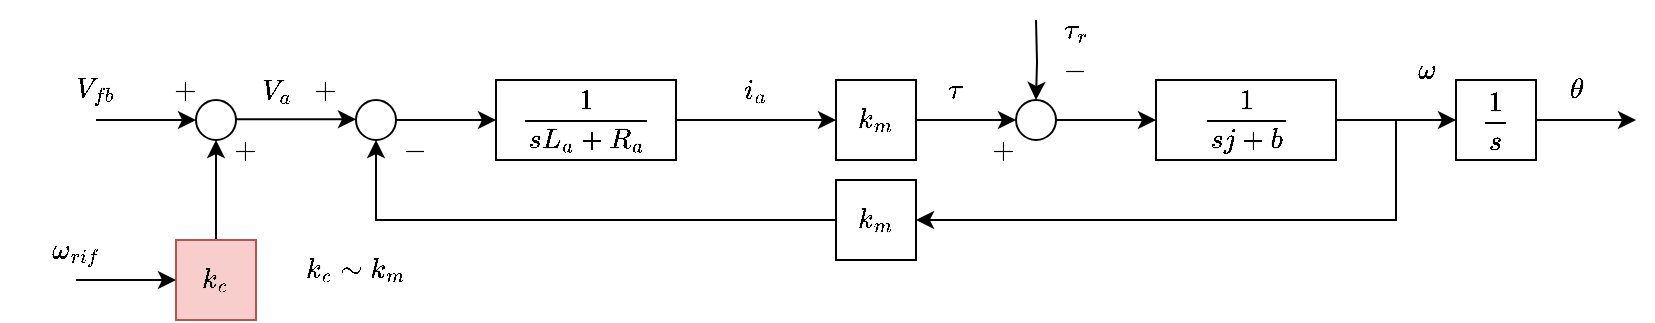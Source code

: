 <mxfile version="24.7.17">
  <diagram name="Pagina-1" id="6QwFEvwdHwrIyTEqvcdR">
    <mxGraphModel dx="1503" dy="391" grid="1" gridSize="10" guides="1" tooltips="1" connect="1" arrows="1" fold="1" page="1" pageScale="1" pageWidth="827" pageHeight="1169" math="1" shadow="0">
      <root>
        <mxCell id="0" />
        <mxCell id="1" parent="0" />
        <mxCell id="B-ncBTkpo3jgwvVLWYy1-9" style="edgeStyle=orthogonalEdgeStyle;rounded=0;orthogonalLoop=1;jettySize=auto;html=1;" parent="1" source="B-ncBTkpo3jgwvVLWYy1-1" target="B-ncBTkpo3jgwvVLWYy1-2" edge="1">
          <mxGeometry relative="1" as="geometry" />
        </mxCell>
        <mxCell id="B-ncBTkpo3jgwvVLWYy1-1" value="\(\dfrac{1}{sL_a+R_a}\)" style="rounded=0;whiteSpace=wrap;html=1;fillColor=none;" parent="1" vertex="1">
          <mxGeometry x="190" y="200" width="90" height="40" as="geometry" />
        </mxCell>
        <mxCell id="B-ncBTkpo3jgwvVLWYy1-10" style="edgeStyle=orthogonalEdgeStyle;rounded=0;orthogonalLoop=1;jettySize=auto;html=1;entryX=0;entryY=0.5;entryDx=0;entryDy=0;" parent="1" source="B-ncBTkpo3jgwvVLWYy1-2" target="B-ncBTkpo3jgwvVLWYy1-3" edge="1">
          <mxGeometry relative="1" as="geometry" />
        </mxCell>
        <mxCell id="B-ncBTkpo3jgwvVLWYy1-2" value="\(k_m\)" style="rounded=0;whiteSpace=wrap;html=1;fillColor=none;" parent="1" vertex="1">
          <mxGeometry x="360" y="200" width="40" height="40" as="geometry" />
        </mxCell>
        <mxCell id="B-ncBTkpo3jgwvVLWYy1-11" style="edgeStyle=orthogonalEdgeStyle;rounded=0;orthogonalLoop=1;jettySize=auto;html=1;entryX=0;entryY=0.5;entryDx=0;entryDy=0;" parent="1" source="B-ncBTkpo3jgwvVLWYy1-3" target="B-ncBTkpo3jgwvVLWYy1-4" edge="1">
          <mxGeometry relative="1" as="geometry" />
        </mxCell>
        <mxCell id="B-ncBTkpo3jgwvVLWYy1-3" value="" style="ellipse;whiteSpace=wrap;html=1;aspect=fixed;fillColor=none;" parent="1" vertex="1">
          <mxGeometry x="450" y="210" width="20" height="20" as="geometry" />
        </mxCell>
        <mxCell id="B-ncBTkpo3jgwvVLWYy1-12" style="edgeStyle=orthogonalEdgeStyle;rounded=0;orthogonalLoop=1;jettySize=auto;html=1;entryX=0;entryY=0.5;entryDx=0;entryDy=0;" parent="1" source="B-ncBTkpo3jgwvVLWYy1-4" target="B-ncBTkpo3jgwvVLWYy1-7" edge="1">
          <mxGeometry relative="1" as="geometry" />
        </mxCell>
        <mxCell id="B-ncBTkpo3jgwvVLWYy1-4" value="\(\dfrac{1}{sj+b}\)" style="rounded=0;whiteSpace=wrap;html=1;fillColor=none;" parent="1" vertex="1">
          <mxGeometry x="520" y="200" width="90" height="40" as="geometry" />
        </mxCell>
        <mxCell id="B-ncBTkpo3jgwvVLWYy1-16" style="edgeStyle=orthogonalEdgeStyle;rounded=0;orthogonalLoop=1;jettySize=auto;html=1;entryX=0.5;entryY=1;entryDx=0;entryDy=0;" parent="1" source="B-ncBTkpo3jgwvVLWYy1-5" target="B-ncBTkpo3jgwvVLWYy1-6" edge="1">
          <mxGeometry relative="1" as="geometry" />
        </mxCell>
        <mxCell id="B-ncBTkpo3jgwvVLWYy1-5" value="\(k_m\)" style="rounded=0;whiteSpace=wrap;html=1;fillColor=none;" parent="1" vertex="1">
          <mxGeometry x="360" y="250" width="40" height="40" as="geometry" />
        </mxCell>
        <mxCell id="B-ncBTkpo3jgwvVLWYy1-8" style="edgeStyle=orthogonalEdgeStyle;rounded=0;orthogonalLoop=1;jettySize=auto;html=1;" parent="1" source="B-ncBTkpo3jgwvVLWYy1-6" target="B-ncBTkpo3jgwvVLWYy1-1" edge="1">
          <mxGeometry relative="1" as="geometry" />
        </mxCell>
        <mxCell id="B-ncBTkpo3jgwvVLWYy1-6" value="" style="ellipse;whiteSpace=wrap;html=1;aspect=fixed;fillColor=none;" parent="1" vertex="1">
          <mxGeometry x="120" y="210" width="20" height="20" as="geometry" />
        </mxCell>
        <mxCell id="B-ncBTkpo3jgwvVLWYy1-13" style="edgeStyle=orthogonalEdgeStyle;rounded=0;orthogonalLoop=1;jettySize=auto;html=1;" parent="1" source="B-ncBTkpo3jgwvVLWYy1-7" edge="1">
          <mxGeometry relative="1" as="geometry">
            <mxPoint x="760.0" y="220" as="targetPoint" />
          </mxGeometry>
        </mxCell>
        <mxCell id="B-ncBTkpo3jgwvVLWYy1-7" value="\(\dfrac{1}{s}\)" style="rounded=0;whiteSpace=wrap;html=1;fillColor=none;" parent="1" vertex="1">
          <mxGeometry x="670" y="200" width="40" height="40" as="geometry" />
        </mxCell>
        <mxCell id="B-ncBTkpo3jgwvVLWYy1-14" value="" style="endArrow=classic;html=1;rounded=0;" parent="1" edge="1">
          <mxGeometry width="50" height="50" relative="1" as="geometry">
            <mxPoint x="60" y="219.66" as="sourcePoint" />
            <mxPoint x="120" y="219.66" as="targetPoint" />
          </mxGeometry>
        </mxCell>
        <mxCell id="B-ncBTkpo3jgwvVLWYy1-15" value="" style="endArrow=classic;html=1;rounded=0;entryX=1;entryY=0.5;entryDx=0;entryDy=0;" parent="1" target="B-ncBTkpo3jgwvVLWYy1-5" edge="1">
          <mxGeometry width="50" height="50" relative="1" as="geometry">
            <mxPoint x="640" y="220" as="sourcePoint" />
            <mxPoint x="540" y="300" as="targetPoint" />
            <Array as="points">
              <mxPoint x="640" y="270" />
            </Array>
          </mxGeometry>
        </mxCell>
        <mxCell id="B-ncBTkpo3jgwvVLWYy1-17" value="\(V_a\)" style="text;html=1;align=center;verticalAlign=middle;whiteSpace=wrap;rounded=0;" parent="1" vertex="1">
          <mxGeometry x="50" y="190" width="60" height="30" as="geometry" />
        </mxCell>
        <mxCell id="B-ncBTkpo3jgwvVLWYy1-18" value="\(i_a\)" style="text;html=1;align=center;verticalAlign=middle;whiteSpace=wrap;rounded=0;" parent="1" vertex="1">
          <mxGeometry x="290" y="190" width="60" height="30" as="geometry" />
        </mxCell>
        <mxCell id="B-ncBTkpo3jgwvVLWYy1-19" value="\(\tau\)" style="text;html=1;align=center;verticalAlign=middle;whiteSpace=wrap;rounded=0;" parent="1" vertex="1">
          <mxGeometry x="390" y="190" width="60" height="30" as="geometry" />
        </mxCell>
        <mxCell id="B-ncBTkpo3jgwvVLWYy1-20" style="edgeStyle=orthogonalEdgeStyle;rounded=0;orthogonalLoop=1;jettySize=auto;html=1;entryX=0.5;entryY=0;entryDx=0;entryDy=0;" parent="1" target="B-ncBTkpo3jgwvVLWYy1-3" edge="1">
          <mxGeometry relative="1" as="geometry">
            <mxPoint x="770.0" y="230" as="targetPoint" />
            <mxPoint x="460" y="170" as="sourcePoint" />
          </mxGeometry>
        </mxCell>
        <mxCell id="B-ncBTkpo3jgwvVLWYy1-21" value="\(\tau_r\)" style="text;html=1;align=center;verticalAlign=middle;whiteSpace=wrap;rounded=0;" parent="1" vertex="1">
          <mxGeometry x="450" y="160" width="60" height="30" as="geometry" />
        </mxCell>
        <mxCell id="B-ncBTkpo3jgwvVLWYy1-22" value="\(\omega\)" style="text;html=1;align=center;verticalAlign=middle;whiteSpace=wrap;rounded=0;" parent="1" vertex="1">
          <mxGeometry x="640" y="180" width="30" height="30" as="geometry" />
        </mxCell>
        <mxCell id="B-ncBTkpo3jgwvVLWYy1-23" value="\(\theta\)" style="text;html=1;align=center;verticalAlign=middle;whiteSpace=wrap;rounded=0;" parent="1" vertex="1">
          <mxGeometry x="700" y="190" width="60" height="30" as="geometry" />
        </mxCell>
        <mxCell id="B-ncBTkpo3jgwvVLWYy1-24" value="\(+\)" style="text;html=1;align=center;verticalAlign=middle;whiteSpace=wrap;rounded=0;" parent="1" vertex="1">
          <mxGeometry x="90" y="190" width="30" height="30" as="geometry" />
        </mxCell>
        <mxCell id="B-ncBTkpo3jgwvVLWYy1-25" value="\(-\)" style="text;html=1;align=center;verticalAlign=middle;whiteSpace=wrap;rounded=0;" parent="1" vertex="1">
          <mxGeometry x="120" y="220" width="60" height="30" as="geometry" />
        </mxCell>
        <mxCell id="B-ncBTkpo3jgwvVLWYy1-26" value="\(-\)" style="text;html=1;align=center;verticalAlign=middle;whiteSpace=wrap;rounded=0;" parent="1" vertex="1">
          <mxGeometry x="450" y="180" width="60" height="30" as="geometry" />
        </mxCell>
        <mxCell id="B-ncBTkpo3jgwvVLWYy1-27" value="\(+\)" style="text;html=1;align=center;verticalAlign=middle;whiteSpace=wrap;rounded=0;" parent="1" vertex="1">
          <mxGeometry x="414" y="220" width="60" height="30" as="geometry" />
        </mxCell>
        <mxCell id="_JDzZauhjzLqhGQpspKx-2" value="\(+\)" style="text;html=1;align=center;verticalAlign=middle;whiteSpace=wrap;rounded=0;" vertex="1" parent="1">
          <mxGeometry x="50" y="220" width="30" height="30" as="geometry" />
        </mxCell>
        <mxCell id="_JDzZauhjzLqhGQpspKx-10" style="edgeStyle=orthogonalEdgeStyle;rounded=0;orthogonalLoop=1;jettySize=auto;html=1;entryX=0.5;entryY=1;entryDx=0;entryDy=0;" edge="1" parent="1" source="_JDzZauhjzLqhGQpspKx-4" target="_JDzZauhjzLqhGQpspKx-8">
          <mxGeometry relative="1" as="geometry" />
        </mxCell>
        <mxCell id="_JDzZauhjzLqhGQpspKx-4" value="\(k_c\)" style="rounded=0;whiteSpace=wrap;html=1;fillColor=#f8cecc;strokeColor=#b85450;" vertex="1" parent="1">
          <mxGeometry x="30" y="280" width="40" height="40" as="geometry" />
        </mxCell>
        <mxCell id="_JDzZauhjzLqhGQpspKx-8" value="" style="ellipse;whiteSpace=wrap;html=1;aspect=fixed;fillColor=none;" vertex="1" parent="1">
          <mxGeometry x="40" y="210" width="20" height="20" as="geometry" />
        </mxCell>
        <mxCell id="_JDzZauhjzLqhGQpspKx-11" value="" style="endArrow=classic;html=1;rounded=0;" edge="1" parent="1">
          <mxGeometry width="50" height="50" relative="1" as="geometry">
            <mxPoint x="-20" y="300" as="sourcePoint" />
            <mxPoint x="30" y="300" as="targetPoint" />
          </mxGeometry>
        </mxCell>
        <mxCell id="_JDzZauhjzLqhGQpspKx-12" value="\(\omega_{rif}\)" style="text;html=1;align=center;verticalAlign=middle;whiteSpace=wrap;rounded=0;" vertex="1" parent="1">
          <mxGeometry x="-40" y="270" width="40" height="30" as="geometry" />
        </mxCell>
        <mxCell id="_JDzZauhjzLqhGQpspKx-15" value="" style="endArrow=classic;html=1;rounded=0;" edge="1" parent="1">
          <mxGeometry width="50" height="50" relative="1" as="geometry">
            <mxPoint x="-10" y="220" as="sourcePoint" />
            <mxPoint x="40" y="220" as="targetPoint" />
          </mxGeometry>
        </mxCell>
        <mxCell id="_JDzZauhjzLqhGQpspKx-16" value="\(V_{fb}\)" style="text;html=1;align=center;verticalAlign=middle;whiteSpace=wrap;rounded=0;" vertex="1" parent="1">
          <mxGeometry x="-30" y="190" width="40" height="30" as="geometry" />
        </mxCell>
        <mxCell id="_JDzZauhjzLqhGQpspKx-17" value="\(+\)" style="text;html=1;align=center;verticalAlign=middle;whiteSpace=wrap;rounded=0;" vertex="1" parent="1">
          <mxGeometry x="20" y="190" width="30" height="30" as="geometry" />
        </mxCell>
        <mxCell id="_JDzZauhjzLqhGQpspKx-18" value="\(k_c\sim k_m\)" style="text;html=1;align=center;verticalAlign=middle;whiteSpace=wrap;rounded=0;" vertex="1" parent="1">
          <mxGeometry x="100" y="280" width="40" height="30" as="geometry" />
        </mxCell>
      </root>
    </mxGraphModel>
  </diagram>
</mxfile>
